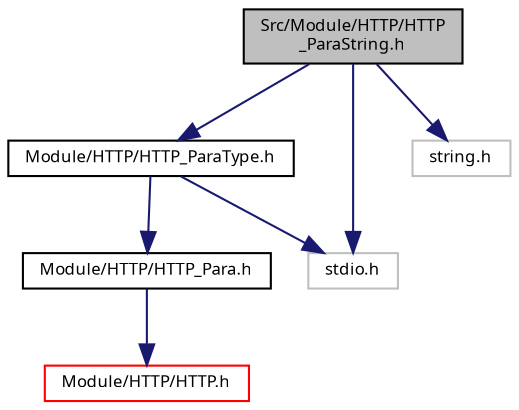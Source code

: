 digraph "Src/Module/HTTP/HTTP_ParaString.h"
{
  edge [fontname="Sans",fontsize="8",labelfontname="Sans",labelfontsize="8"];
  node [fontname="Sans",fontsize="8",shape=record];
  Node1 [label="Src/Module/HTTP/HTTP\l_ParaString.h",height=0.2,width=0.4,color="black", fillcolor="grey75", style="filled", fontcolor="black"];
  Node1 -> Node2 [color="midnightblue",fontsize="8",style="solid",fontname="Sans"];
  Node2 [label="Module/HTTP/HTTP_ParaType.h",height=0.2,width=0.4,color="black", fillcolor="white", style="filled",URL="$_h_t_t_p___para_type_8h.html"];
  Node2 -> Node3 [color="midnightblue",fontsize="8",style="solid",fontname="Sans"];
  Node3 [label="Module/HTTP/HTTP_Para.h",height=0.2,width=0.4,color="black", fillcolor="white", style="filled",URL="$_h_t_t_p___para_8h.html"];
  Node3 -> Node4 [color="midnightblue",fontsize="8",style="solid",fontname="Sans"];
  Node4 [label="Module/HTTP/HTTP.h",height=0.2,width=0.4,color="red", fillcolor="white", style="filled",URL="$_h_t_t_p_2_h_t_t_p_8h_source.html"];
  Node2 -> Node5 [color="midnightblue",fontsize="8",style="solid",fontname="Sans"];
  Node5 [label="stdio.h",height=0.2,width=0.4,color="grey75", fillcolor="white", style="filled"];
  Node1 -> Node5 [color="midnightblue",fontsize="8",style="solid",fontname="Sans"];
  Node1 -> Node6 [color="midnightblue",fontsize="8",style="solid",fontname="Sans"];
  Node6 [label="string.h",height=0.2,width=0.4,color="grey75", fillcolor="white", style="filled"];
}
